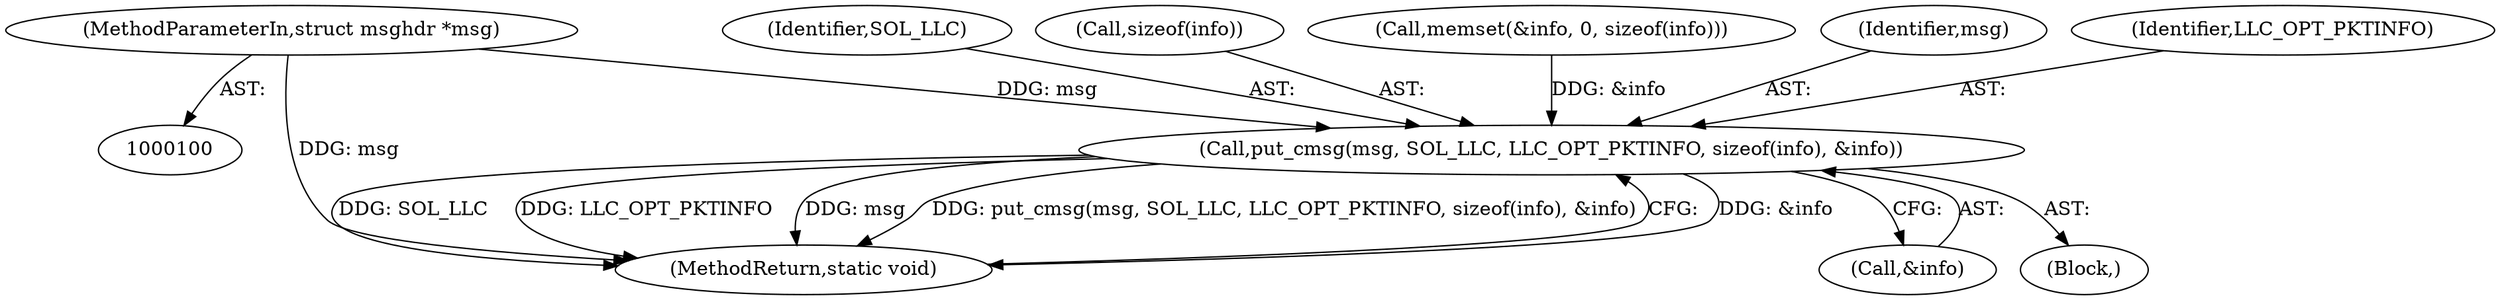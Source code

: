 digraph "0_linux_b8670c09f37bdf2847cc44f36511a53afc6161fd@pointer" {
"1000101" [label="(MethodParameterIn,struct msghdr *msg)"];
"1000148" [label="(Call,put_cmsg(msg, SOL_LLC, LLC_OPT_PKTINFO, sizeof(info), &info))"];
"1000156" [label="(MethodReturn,static void)"];
"1000150" [label="(Identifier,SOL_LLC)"];
"1000152" [label="(Call,sizeof(info))"];
"1000148" [label="(Call,put_cmsg(msg, SOL_LLC, LLC_OPT_PKTINFO, sizeof(info), &info))"];
"1000154" [label="(Call,&info)"];
"1000117" [label="(Block,)"];
"1000119" [label="(Call,memset(&info, 0, sizeof(info)))"];
"1000149" [label="(Identifier,msg)"];
"1000101" [label="(MethodParameterIn,struct msghdr *msg)"];
"1000151" [label="(Identifier,LLC_OPT_PKTINFO)"];
"1000101" -> "1000100"  [label="AST: "];
"1000101" -> "1000156"  [label="DDG: msg"];
"1000101" -> "1000148"  [label="DDG: msg"];
"1000148" -> "1000117"  [label="AST: "];
"1000148" -> "1000154"  [label="CFG: "];
"1000149" -> "1000148"  [label="AST: "];
"1000150" -> "1000148"  [label="AST: "];
"1000151" -> "1000148"  [label="AST: "];
"1000152" -> "1000148"  [label="AST: "];
"1000154" -> "1000148"  [label="AST: "];
"1000156" -> "1000148"  [label="CFG: "];
"1000148" -> "1000156"  [label="DDG: &info"];
"1000148" -> "1000156"  [label="DDG: SOL_LLC"];
"1000148" -> "1000156"  [label="DDG: LLC_OPT_PKTINFO"];
"1000148" -> "1000156"  [label="DDG: msg"];
"1000148" -> "1000156"  [label="DDG: put_cmsg(msg, SOL_LLC, LLC_OPT_PKTINFO, sizeof(info), &info)"];
"1000119" -> "1000148"  [label="DDG: &info"];
}
